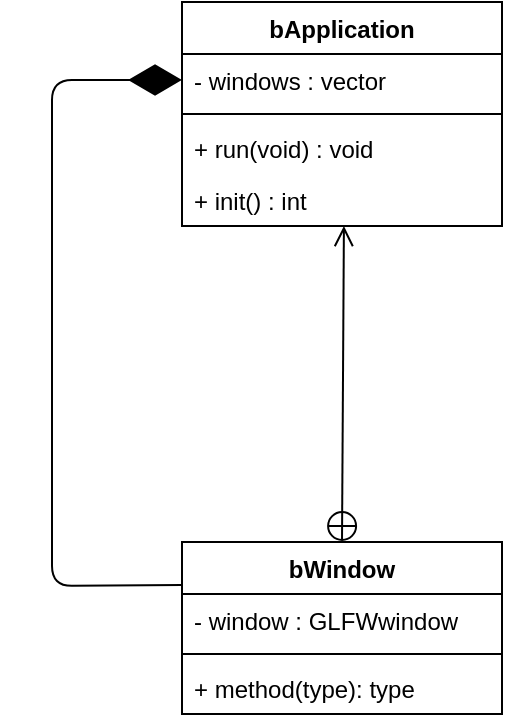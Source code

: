 <mxfile version="14.6.13" type="device"><diagram id="B-UCT03MfzOBXZK15o93" name="Page-1"><mxGraphModel dx="1086" dy="966" grid="1" gridSize="10" guides="1" tooltips="1" connect="1" arrows="1" fold="1" page="1" pageScale="1" pageWidth="850" pageHeight="1100" math="0" shadow="0"><root><mxCell id="0"/><mxCell id="1" parent="0"/><mxCell id="sKExEURvOzAZSrHq3mgf-1" value="bApplication" style="swimlane;fontStyle=1;align=center;verticalAlign=top;childLayout=stackLayout;horizontal=1;startSize=26;horizontalStack=0;resizeParent=1;resizeParentMax=0;resizeLast=0;collapsible=1;marginBottom=0;" vertex="1" parent="1"><mxGeometry x="345" y="140" width="160" height="112" as="geometry"/></mxCell><mxCell id="sKExEURvOzAZSrHq3mgf-2" value="- windows : vector" style="text;strokeColor=none;fillColor=none;align=left;verticalAlign=top;spacingLeft=4;spacingRight=4;overflow=hidden;rotatable=0;points=[[0,0.5],[1,0.5]];portConstraint=eastwest;" vertex="1" parent="sKExEURvOzAZSrHq3mgf-1"><mxGeometry y="26" width="160" height="26" as="geometry"/></mxCell><mxCell id="sKExEURvOzAZSrHq3mgf-3" value="" style="line;strokeWidth=1;fillColor=none;align=left;verticalAlign=middle;spacingTop=-1;spacingLeft=3;spacingRight=3;rotatable=0;labelPosition=right;points=[];portConstraint=eastwest;" vertex="1" parent="sKExEURvOzAZSrHq3mgf-1"><mxGeometry y="52" width="160" height="8" as="geometry"/></mxCell><mxCell id="sKExEURvOzAZSrHq3mgf-4" value="+ run(void) : void" style="text;strokeColor=none;fillColor=none;align=left;verticalAlign=top;spacingLeft=4;spacingRight=4;overflow=hidden;rotatable=0;points=[[0,0.5],[1,0.5]];portConstraint=eastwest;" vertex="1" parent="sKExEURvOzAZSrHq3mgf-1"><mxGeometry y="60" width="160" height="26" as="geometry"/></mxCell><mxCell id="sKExEURvOzAZSrHq3mgf-10" value="+ init() : int" style="text;strokeColor=none;fillColor=none;align=left;verticalAlign=top;spacingLeft=4;spacingRight=4;overflow=hidden;rotatable=0;points=[[0,0.5],[1,0.5]];portConstraint=eastwest;" vertex="1" parent="sKExEURvOzAZSrHq3mgf-1"><mxGeometry y="86" width="160" height="26" as="geometry"/></mxCell><mxCell id="sKExEURvOzAZSrHq3mgf-5" value="bWindow" style="swimlane;fontStyle=1;align=center;verticalAlign=top;childLayout=stackLayout;horizontal=1;startSize=26;horizontalStack=0;resizeParent=1;resizeParentMax=0;resizeLast=0;collapsible=1;marginBottom=0;" vertex="1" parent="1"><mxGeometry x="345" y="410" width="160" height="86" as="geometry"/></mxCell><mxCell id="sKExEURvOzAZSrHq3mgf-6" value="- window : GLFWwindow" style="text;strokeColor=none;fillColor=none;align=left;verticalAlign=top;spacingLeft=4;spacingRight=4;overflow=hidden;rotatable=0;points=[[0,0.5],[1,0.5]];portConstraint=eastwest;" vertex="1" parent="sKExEURvOzAZSrHq3mgf-5"><mxGeometry y="26" width="160" height="26" as="geometry"/></mxCell><mxCell id="sKExEURvOzAZSrHq3mgf-7" value="" style="line;strokeWidth=1;fillColor=none;align=left;verticalAlign=middle;spacingTop=-1;spacingLeft=3;spacingRight=3;rotatable=0;labelPosition=right;points=[];portConstraint=eastwest;" vertex="1" parent="sKExEURvOzAZSrHq3mgf-5"><mxGeometry y="52" width="160" height="8" as="geometry"/></mxCell><mxCell id="sKExEURvOzAZSrHq3mgf-8" value="+ method(type): type" style="text;strokeColor=none;fillColor=none;align=left;verticalAlign=top;spacingLeft=4;spacingRight=4;overflow=hidden;rotatable=0;points=[[0,0.5],[1,0.5]];portConstraint=eastwest;" vertex="1" parent="sKExEURvOzAZSrHq3mgf-5"><mxGeometry y="60" width="160" height="26" as="geometry"/></mxCell><mxCell id="sKExEURvOzAZSrHq3mgf-12" value="" style="endArrow=diamondThin;endFill=1;endSize=24;html=1;exitX=0;exitY=0.25;exitDx=0;exitDy=0;entryX=0;entryY=0.5;entryDx=0;entryDy=0;" edge="1" parent="1" source="sKExEURvOzAZSrHq3mgf-5" target="sKExEURvOzAZSrHq3mgf-2"><mxGeometry width="160" relative="1" as="geometry"><mxPoint x="340" y="420" as="sourcePoint"/><mxPoint x="280" y="180" as="targetPoint"/><Array as="points"><mxPoint x="280" y="432"/><mxPoint x="280" y="179"/></Array></mxGeometry></mxCell><mxCell id="sKExEURvOzAZSrHq3mgf-13" value="" style="endArrow=open;startArrow=circlePlus;endFill=0;startFill=0;endSize=8;html=1;exitX=0.5;exitY=0;exitDx=0;exitDy=0;entryX=0.506;entryY=1;entryDx=0;entryDy=0;entryPerimeter=0;" edge="1" parent="1" source="sKExEURvOzAZSrHq3mgf-5" target="sKExEURvOzAZSrHq3mgf-10"><mxGeometry width="160" relative="1" as="geometry"><mxPoint x="510" y="320" as="sourcePoint"/><mxPoint x="670" y="320" as="targetPoint"/></mxGeometry></mxCell></root></mxGraphModel></diagram></mxfile>